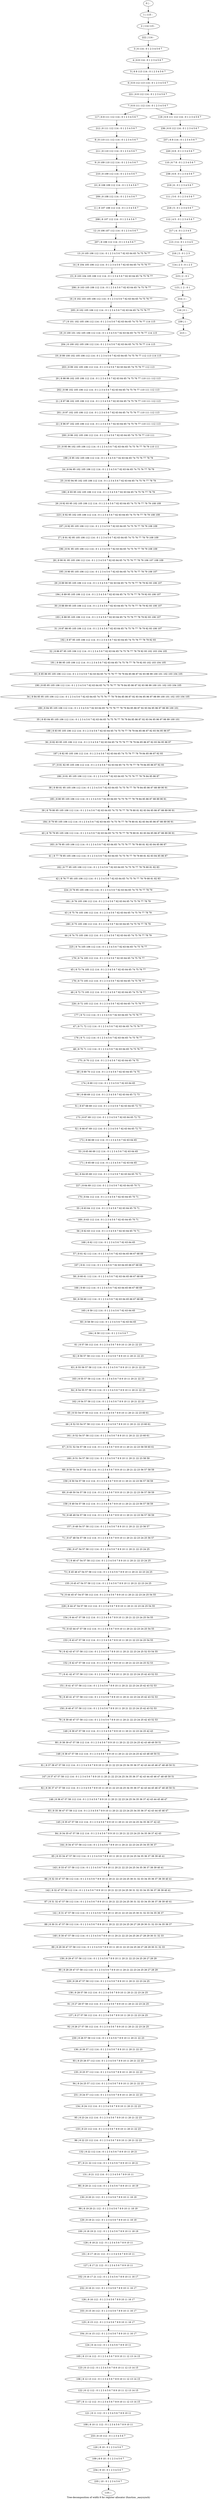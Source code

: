 digraph G {
graph [label="Tree-decomposition of width 8 for register allocator (function _easysynch)"]
0[label="0 | : "];
1[label="1 | 115 : "];
2[label="2 | 114 115 : "];
3[label="3 | 6 114 : 0 1 2 3 4 5 6 7 "];
4[label="4 | 6 8 114 : 0 1 2 3 4 5 6 7 "];
5[label="5 | 6 8 113 114 : 0 1 2 3 4 5 6 7 "];
6[label="6 | 6 8 112 113 114 : 0 1 2 3 4 5 6 7 "];
7[label="7 | 6 8 111 112 114 : 0 1 2 3 4 5 6 7 "];
8[label="8 | 8 110 111 112 114 : 0 1 2 3 4 5 6 7 "];
9[label="9 | 8 109 110 112 114 : 0 1 2 3 4 5 6 7 "];
10[label="10 | 8 108 109 112 114 : 0 1 2 3 4 5 6 7 "];
11[label="11 | 8 107 108 112 114 : 0 1 2 3 4 5 6 7 "];
12[label="12 | 8 106 107 112 114 : 0 1 2 3 4 5 6 7 "];
13[label="13 | 8 105 106 112 114 : 0 1 2 3 4 5 6 7 62 63 64 65 74 75 76 77 "];
14[label="14 | 8 104 105 106 112 114 : 0 1 2 3 4 5 6 7 62 63 64 65 74 75 76 77 "];
15[label="15 | 8 103 104 105 106 112 114 : 0 1 2 3 4 5 6 7 62 63 64 65 74 75 76 77 "];
16[label="16 | 8 102 103 105 106 112 114 : 0 1 2 3 4 5 6 7 62 63 64 65 74 75 76 77 "];
17[label="17 | 8 101 102 105 106 112 114 : 0 1 2 3 4 5 6 7 62 63 64 65 74 75 76 77 114 115 "];
18[label="18 | 8 100 101 102 105 106 112 114 : 0 1 2 3 4 5 6 7 62 63 64 65 74 75 76 77 114 115 "];
19[label="19 | 8 99 100 102 105 106 112 114 : 0 1 2 3 4 5 6 7 62 63 64 65 74 75 76 77 112 113 114 115 "];
20[label="20 | 8 98 99 102 105 106 112 114 : 0 1 2 3 4 5 6 7 62 63 64 65 74 75 76 77 110 111 112 113 "];
21[label="21 | 8 97 98 102 105 106 112 114 : 0 1 2 3 4 5 6 7 62 63 64 65 74 75 76 77 110 111 112 113 "];
22[label="22 | 8 96 97 102 105 106 112 114 : 0 1 2 3 4 5 6 7 62 63 64 65 74 75 76 77 110 111 112 113 "];
23[label="23 | 8 95 96 102 105 106 112 114 : 0 1 2 3 4 5 6 7 62 63 64 65 74 75 76 77 78 79 110 111 "];
24[label="24 | 8 94 95 102 105 106 112 114 : 0 1 2 3 4 5 6 7 62 63 64 65 74 75 76 77 78 79 "];
25[label="25 | 8 93 94 95 102 105 106 112 114 : 0 1 2 3 4 5 6 7 62 63 64 65 74 75 76 77 78 79 "];
26[label="26 | 8 92 93 95 102 105 106 112 114 : 0 1 2 3 4 5 6 7 62 63 64 65 74 75 76 77 78 79 108 109 "];
27[label="27 | 8 91 92 95 105 106 112 114 : 0 1 2 3 4 5 6 7 62 63 64 65 74 75 76 77 78 79 108 109 "];
28[label="28 | 8 90 91 95 105 106 112 114 : 0 1 2 3 4 5 6 7 62 63 64 65 74 75 76 77 78 79 106 107 108 109 "];
29[label="29 | 8 89 90 95 105 106 112 114 : 0 1 2 3 4 5 6 7 62 63 64 65 74 75 76 77 78 79 92 93 106 107 "];
30[label="30 | 8 88 89 95 105 106 112 114 : 0 1 2 3 4 5 6 7 62 63 64 65 74 75 76 77 78 79 92 93 106 107 "];
31[label="31 | 8 87 88 95 105 106 112 114 : 0 1 2 3 4 5 6 7 62 63 64 65 74 75 76 77 78 79 92 93 106 107 "];
32[label="32 | 8 86 87 95 105 106 112 114 : 0 1 2 3 4 5 6 7 62 63 64 65 74 75 76 77 78 79 92 93 102 103 104 105 "];
33[label="33 | 8 85 86 95 105 106 112 114 : 0 1 2 3 4 5 6 7 62 63 64 65 74 75 76 77 78 79 84 85 86 87 92 93 98 99 100 101 102 103 104 105 "];
34[label="34 | 8 84 85 95 105 106 112 114 : 0 1 2 3 4 5 6 7 62 63 64 65 74 75 76 77 78 79 84 85 86 87 92 93 94 95 96 97 98 99 100 101 102 103 104 105 "];
35[label="35 | 8 83 84 95 105 106 112 114 : 0 1 2 3 4 5 6 7 62 63 64 65 74 75 76 77 78 79 84 85 86 87 92 93 94 95 96 97 98 99 100 101 "];
36[label="36 | 8 82 83 95 105 106 112 114 : 0 1 2 3 4 5 6 7 62 63 64 65 74 75 76 77 78 79 84 85 86 87 92 93 94 95 96 97 "];
37[label="37 | 8 81 82 95 105 106 112 114 : 0 1 2 3 4 5 6 7 62 63 64 65 74 75 76 77 78 79 84 85 86 87 92 93 "];
38[label="38 | 8 80 81 95 105 106 112 114 : 0 1 2 3 4 5 6 7 62 63 64 65 74 75 76 77 78 79 84 85 86 87 88 89 90 91 "];
39[label="39 | 8 79 80 95 105 106 112 114 : 0 1 2 3 4 5 6 7 62 63 64 65 74 75 76 77 78 79 80 81 82 83 84 85 86 87 88 89 90 91 "];
40[label="40 | 8 78 79 95 105 106 112 114 : 0 1 2 3 4 5 6 7 62 63 64 65 74 75 76 77 78 79 80 81 82 83 84 85 86 87 88 89 90 91 "];
41[label="41 | 8 77 78 95 105 106 112 114 : 0 1 2 3 4 5 6 7 62 63 64 65 74 75 76 77 78 79 80 81 82 83 84 85 86 87 "];
42[label="42 | 8 76 77 95 105 106 112 114 : 0 1 2 3 4 5 6 7 62 63 64 65 74 75 76 77 78 79 80 81 82 83 "];
43[label="43 | 8 75 76 105 106 112 114 : 0 1 2 3 4 5 6 7 62 63 64 65 74 75 76 77 78 79 "];
44[label="44 | 8 74 75 105 106 112 114 : 0 1 2 3 4 5 6 7 62 63 64 65 74 75 76 77 78 79 "];
45[label="45 | 8 73 74 105 112 114 : 0 1 2 3 4 5 6 7 62 63 64 65 74 75 76 77 "];
46[label="46 | 8 72 73 105 112 114 : 0 1 2 3 4 5 6 7 62 63 64 65 74 75 76 77 "];
47[label="47 | 8 71 72 112 114 : 0 1 2 3 4 5 6 7 62 63 64 65 74 75 76 77 "];
48[label="48 | 8 70 71 112 114 : 0 1 2 3 4 5 6 7 62 63 64 65 74 75 76 77 "];
49[label="49 | 8 69 70 112 114 : 0 1 2 3 4 5 6 7 62 63 64 65 74 75 "];
50[label="50 | 8 68 69 112 114 : 0 1 2 3 4 5 6 7 62 63 64 65 72 73 "];
51[label="51 | 8 67 68 69 112 114 : 0 1 2 3 4 5 6 7 62 63 64 65 72 73 "];
52[label="52 | 8 66 67 69 112 114 : 0 1 2 3 4 5 6 7 62 63 64 65 72 73 "];
53[label="53 | 8 65 66 69 112 114 : 0 1 2 3 4 5 6 7 62 63 64 65 "];
54[label="54 | 8 64 65 69 112 114 : 0 1 2 3 4 5 6 7 62 63 64 65 70 71 "];
55[label="55 | 8 63 64 112 114 : 0 1 2 3 4 5 6 7 62 63 64 65 70 71 "];
56[label="56 | 8 62 63 112 114 : 0 1 2 3 4 5 6 7 62 63 64 65 70 71 "];
57[label="57 | 8 61 62 112 114 : 0 1 2 3 4 5 6 7 62 63 64 65 66 67 68 69 "];
58[label="58 | 8 60 61 112 114 : 0 1 2 3 4 5 6 7 62 63 64 65 66 67 68 69 "];
59[label="59 | 8 59 60 112 114 : 0 1 2 3 4 5 6 7 62 63 64 65 66 67 68 69 "];
60[label="60 | 8 58 59 112 114 : 0 1 2 3 4 5 6 7 62 63 64 65 "];
61[label="61 | 8 57 58 112 114 : 0 1 2 3 4 5 6 7 8 9 10 11 20 21 22 23 "];
62[label="62 | 8 56 57 58 112 114 : 0 1 2 3 4 5 6 7 8 9 10 11 20 21 22 23 "];
63[label="63 | 8 55 56 57 58 112 114 : 0 1 2 3 4 5 6 7 8 9 10 11 20 21 22 23 "];
64[label="64 | 8 54 55 57 58 112 114 : 0 1 2 3 4 5 6 7 8 9 10 11 20 21 22 23 "];
65[label="65 | 8 53 54 57 58 112 114 : 0 1 2 3 4 5 6 7 8 9 10 11 20 21 22 23 60 61 "];
66[label="66 | 8 52 53 54 57 58 112 114 : 0 1 2 3 4 5 6 7 8 9 10 11 20 21 22 23 60 61 "];
67[label="67 | 8 51 52 54 57 58 112 114 : 0 1 2 3 4 5 6 7 8 9 10 11 20 21 22 23 58 59 60 61 "];
68[label="68 | 8 50 51 54 57 58 112 114 : 0 1 2 3 4 5 6 7 8 9 10 11 20 21 22 23 56 57 58 59 "];
69[label="69 | 8 49 50 54 57 58 112 114 : 0 1 2 3 4 5 6 7 8 9 10 11 20 21 22 23 56 57 58 59 "];
70[label="70 | 8 48 49 54 57 58 112 114 : 0 1 2 3 4 5 6 7 8 9 10 11 20 21 22 23 56 57 58 59 "];
71[label="71 | 8 47 48 54 57 58 112 114 : 0 1 2 3 4 5 6 7 8 9 10 11 20 21 22 23 24 25 56 57 "];
72[label="72 | 8 46 47 54 57 58 112 114 : 0 1 2 3 4 5 6 7 8 9 10 11 20 21 22 23 24 25 "];
73[label="73 | 8 45 46 47 54 57 58 112 114 : 0 1 2 3 4 5 6 7 8 9 10 11 20 21 22 23 24 25 "];
74[label="74 | 8 44 45 47 54 57 58 112 114 : 0 1 2 3 4 5 6 7 8 9 10 11 20 21 22 23 24 25 54 55 "];
75[label="75 | 8 43 44 47 57 58 112 114 : 0 1 2 3 4 5 6 7 8 9 10 11 20 21 22 23 24 25 54 55 "];
76[label="76 | 8 42 43 47 57 58 112 114 : 0 1 2 3 4 5 6 7 8 9 10 11 20 21 22 23 24 25 52 53 54 55 "];
77[label="77 | 8 41 42 47 57 58 112 114 : 0 1 2 3 4 5 6 7 8 9 10 11 20 21 22 23 24 25 42 43 52 53 "];
78[label="78 | 8 40 41 47 57 58 112 114 : 0 1 2 3 4 5 6 7 8 9 10 11 20 21 22 23 24 25 42 43 52 53 "];
79[label="79 | 8 39 40 47 57 58 112 114 : 0 1 2 3 4 5 6 7 8 9 10 11 20 21 22 23 24 25 42 43 52 53 "];
80[label="80 | 8 38 39 47 57 58 112 114 : 0 1 2 3 4 5 6 7 8 9 10 11 20 21 22 23 24 25 42 43 48 49 50 51 "];
81[label="81 | 8 37 38 47 57 58 112 114 : 0 1 2 3 4 5 6 7 8 9 10 11 20 21 22 23 24 25 34 35 36 37 42 43 44 45 46 47 48 49 50 51 "];
82[label="82 | 8 36 37 47 57 58 112 114 : 0 1 2 3 4 5 6 7 8 9 10 11 20 21 22 23 24 25 34 35 36 37 42 43 44 45 46 47 48 49 50 51 "];
83[label="83 | 8 35 36 47 57 58 112 114 : 0 1 2 3 4 5 6 7 8 9 10 11 20 21 22 23 24 25 34 35 36 37 42 43 44 45 46 47 "];
84[label="84 | 8 34 35 47 57 58 112 114 : 0 1 2 3 4 5 6 7 8 9 10 11 20 21 22 23 24 25 34 35 36 37 42 43 "];
85[label="85 | 8 33 34 47 57 58 112 114 : 0 1 2 3 4 5 6 7 8 9 10 11 20 21 22 23 24 25 34 35 36 37 38 39 40 41 "];
86[label="86 | 8 32 33 47 57 58 112 114 : 0 1 2 3 4 5 6 7 8 9 10 11 20 21 22 23 24 25 30 31 32 33 34 35 36 37 38 39 40 41 "];
87[label="87 | 8 31 32 47 57 58 112 114 : 0 1 2 3 4 5 6 7 8 9 10 11 20 21 22 23 24 25 30 31 32 33 34 35 36 37 38 39 40 41 "];
88[label="88 | 8 30 31 47 57 58 112 114 : 0 1 2 3 4 5 6 7 8 9 10 11 20 21 22 23 24 25 26 27 28 29 30 31 32 33 34 35 36 37 "];
89[label="89 | 8 29 30 47 57 58 112 114 : 0 1 2 3 4 5 6 7 8 9 10 11 20 21 22 23 24 25 26 27 28 29 30 31 32 33 "];
90[label="90 | 8 28 29 47 57 58 112 114 : 0 1 2 3 4 5 6 7 8 9 10 11 20 21 22 23 24 25 26 27 28 29 "];
91[label="91 | 8 27 28 57 58 112 114 : 0 1 2 3 4 5 6 7 8 9 10 11 20 21 22 23 24 25 "];
92[label="92 | 8 26 27 57 58 112 114 : 0 1 2 3 4 5 6 7 8 9 10 11 20 21 22 23 24 25 "];
93[label="93 | 8 25 26 57 112 114 : 0 1 2 3 4 5 6 7 8 9 10 11 20 21 22 23 "];
94[label="94 | 8 24 25 57 112 114 : 0 1 2 3 4 5 6 7 8 9 10 11 20 21 22 23 "];
95[label="95 | 8 23 24 112 114 : 0 1 2 3 4 5 6 7 8 9 10 11 20 21 22 23 "];
96[label="96 | 8 22 23 112 114 : 0 1 2 3 4 5 6 7 8 9 10 11 20 21 22 23 "];
97[label="97 | 8 21 22 112 114 : 0 1 2 3 4 5 6 7 8 9 10 11 20 21 "];
98[label="98 | 8 20 21 112 114 : 0 1 2 3 4 5 6 7 8 9 10 11 18 19 "];
99[label="99 | 8 19 20 21 112 : 0 1 2 3 4 5 6 7 8 9 10 11 18 19 "];
100[label="100 | 8 18 19 21 112 : 0 1 2 3 4 5 6 7 8 9 10 11 18 19 "];
101[label="101 | 8 17 18 21 112 : 0 1 2 3 4 5 6 7 8 9 10 11 "];
102[label="102 | 8 16 17 21 112 : 0 1 2 3 4 5 6 7 8 9 10 11 16 17 "];
103[label="103 | 8 15 16 112 : 0 1 2 3 4 5 6 7 8 9 10 11 16 17 "];
104[label="104 | 8 14 15 112 : 0 1 2 3 4 5 6 7 8 9 10 11 16 17 "];
105[label="105 | 8 13 14 112 : 0 1 2 3 4 5 6 7 8 9 10 11 12 13 14 15 "];
106[label="106 | 8 12 13 112 : 0 1 2 3 4 5 6 7 8 9 10 11 12 13 14 15 "];
107[label="107 | 8 11 12 112 : 0 1 2 3 4 5 6 7 8 9 10 11 12 13 14 15 "];
108[label="108 | 8 10 11 112 : 0 1 2 3 4 5 6 7 8 9 10 11 "];
109[label="109 | 8 9 10 : 0 1 2 3 4 5 6 7 "];
110[label="110 | 6 7 8 : 0 1 2 3 4 5 6 7 "];
111[label="111 | 5 6 : 0 1 2 3 4 5 6 7 "];
112[label="112 | 4 5 : 0 1 2 3 4 5 6 7 "];
113[label="113 | 3 4 : 0 1 2 3 4 5 "];
114[label="114 | 2 3 : 0 1 2 3 "];
115[label="115 | 1 2 : 0 1 "];
116[label="116 | 0 1 : "];
117[label="117 | 6 8 111 112 114 : 0 1 2 3 4 5 6 7 "];
118[label="118 | 6 8 111 112 114 : 0 1 2 3 4 5 6 7 "];
119[label="119 | : "];
120[label="120 | 8 10 : 0 1 2 3 4 5 6 7 "];
121[label="121 | 8 11 112 : 0 1 2 3 4 5 6 7 8 9 10 11 "];
122[label="122 | 8 12 112 : 0 1 2 3 4 5 6 7 8 9 10 11 12 13 14 15 "];
123[label="123 | 8 13 112 : 0 1 2 3 4 5 6 7 8 9 10 11 12 13 14 15 "];
124[label="124 | 8 14 112 : 0 1 2 3 4 5 6 7 8 9 10 11 "];
125[label="125 | 8 15 112 : 0 1 2 3 4 5 6 7 8 9 10 11 16 17 "];
126[label="126 | 8 16 112 : 0 1 2 3 4 5 6 7 8 9 10 11 16 17 "];
127[label="127 | 8 17 21 112 : 0 1 2 3 4 5 6 7 8 9 10 11 "];
128[label="128 | 8 18 21 112 : 0 1 2 3 4 5 6 7 8 9 10 11 "];
129[label="129 | 8 19 21 112 : 0 1 2 3 4 5 6 7 8 9 10 11 18 19 "];
130[label="130 | 8 20 21 112 : 0 1 2 3 4 5 6 7 8 9 10 11 18 19 "];
131[label="131 | 8 21 112 114 : 0 1 2 3 4 5 6 7 8 9 10 11 "];
132[label="132 | 8 22 112 114 : 0 1 2 3 4 5 6 7 8 9 10 11 20 21 "];
133[label="133 | 8 23 112 114 : 0 1 2 3 4 5 6 7 8 9 10 11 20 21 22 23 "];
134[label="134 | 8 24 112 114 : 0 1 2 3 4 5 6 7 8 9 10 11 20 21 22 23 "];
135[label="135 | 8 25 57 112 114 : 0 1 2 3 4 5 6 7 8 9 10 11 20 21 22 23 "];
136[label="136 | 8 26 57 112 114 : 0 1 2 3 4 5 6 7 8 9 10 11 20 21 22 23 "];
137[label="137 | 8 27 57 58 112 114 : 0 1 2 3 4 5 6 7 8 9 10 11 20 21 22 23 24 25 "];
138[label="138 | 8 28 57 58 112 114 : 0 1 2 3 4 5 6 7 8 9 10 11 20 21 22 23 24 25 "];
139[label="139 | 8 29 47 57 58 112 114 : 0 1 2 3 4 5 6 7 8 9 10 11 20 21 22 23 24 25 26 27 28 29 "];
140[label="140 | 8 30 47 57 58 112 114 : 0 1 2 3 4 5 6 7 8 9 10 11 20 21 22 23 24 25 26 27 28 29 30 31 32 33 "];
141[label="141 | 8 31 47 57 58 112 114 : 0 1 2 3 4 5 6 7 8 9 10 11 20 21 22 23 24 25 30 31 32 33 34 35 36 37 "];
142[label="142 | 8 32 47 57 58 112 114 : 0 1 2 3 4 5 6 7 8 9 10 11 20 21 22 23 24 25 30 31 32 33 34 35 36 37 38 39 40 41 "];
143[label="143 | 8 33 47 57 58 112 114 : 0 1 2 3 4 5 6 7 8 9 10 11 20 21 22 23 24 25 34 35 36 37 38 39 40 41 "];
144[label="144 | 8 34 47 57 58 112 114 : 0 1 2 3 4 5 6 7 8 9 10 11 20 21 22 23 24 25 34 35 36 37 "];
145[label="145 | 8 35 47 57 58 112 114 : 0 1 2 3 4 5 6 7 8 9 10 11 20 21 22 23 24 25 34 35 36 37 42 43 "];
146[label="146 | 8 36 47 57 58 112 114 : 0 1 2 3 4 5 6 7 8 9 10 11 20 21 22 23 24 25 34 35 36 37 42 43 44 45 46 47 "];
147[label="147 | 8 37 47 57 58 112 114 : 0 1 2 3 4 5 6 7 8 9 10 11 20 21 22 23 24 25 34 35 36 37 42 43 44 45 46 47 48 49 50 51 "];
148[label="148 | 8 38 47 57 58 112 114 : 0 1 2 3 4 5 6 7 8 9 10 11 20 21 22 23 24 25 42 43 48 49 50 51 "];
149[label="149 | 8 39 47 57 58 112 114 : 0 1 2 3 4 5 6 7 8 9 10 11 20 21 22 23 24 25 42 43 "];
150[label="150 | 8 40 47 57 58 112 114 : 0 1 2 3 4 5 6 7 8 9 10 11 20 21 22 23 24 25 42 43 52 53 "];
151[label="151 | 8 41 47 57 58 112 114 : 0 1 2 3 4 5 6 7 8 9 10 11 20 21 22 23 24 25 42 43 52 53 "];
152[label="152 | 8 42 47 57 58 112 114 : 0 1 2 3 4 5 6 7 8 9 10 11 20 21 22 23 24 25 52 53 "];
153[label="153 | 8 43 47 57 58 112 114 : 0 1 2 3 4 5 6 7 8 9 10 11 20 21 22 23 24 25 54 55 "];
154[label="154 | 8 44 47 57 58 112 114 : 0 1 2 3 4 5 6 7 8 9 10 11 20 21 22 23 24 25 54 55 "];
155[label="155 | 8 45 47 54 57 58 112 114 : 0 1 2 3 4 5 6 7 8 9 10 11 20 21 22 23 24 25 "];
156[label="156 | 8 47 54 57 58 112 114 : 0 1 2 3 4 5 6 7 8 9 10 11 20 21 22 23 24 25 "];
157[label="157 | 8 48 54 57 58 112 114 : 0 1 2 3 4 5 6 7 8 9 10 11 20 21 22 23 56 57 "];
158[label="158 | 8 49 54 57 58 112 114 : 0 1 2 3 4 5 6 7 8 9 10 11 20 21 22 23 56 57 58 59 "];
159[label="159 | 8 50 54 57 58 112 114 : 0 1 2 3 4 5 6 7 8 9 10 11 20 21 22 23 56 57 58 59 "];
160[label="160 | 8 51 54 57 58 112 114 : 0 1 2 3 4 5 6 7 8 9 10 11 20 21 22 23 58 59 "];
161[label="161 | 8 52 54 57 58 112 114 : 0 1 2 3 4 5 6 7 8 9 10 11 20 21 22 23 60 61 "];
162[label="162 | 8 54 57 58 112 114 : 0 1 2 3 4 5 6 7 8 9 10 11 20 21 22 23 "];
163[label="163 | 8 55 57 58 112 114 : 0 1 2 3 4 5 6 7 8 9 10 11 20 21 22 23 "];
164[label="164 | 8 58 112 114 : 0 1 2 3 4 5 6 7 "];
165[label="165 | 8 59 112 114 : 0 1 2 3 4 5 6 7 62 63 64 65 "];
166[label="166 | 8 60 112 114 : 0 1 2 3 4 5 6 7 62 63 64 65 66 67 68 69 "];
167[label="167 | 8 61 112 114 : 0 1 2 3 4 5 6 7 62 63 64 65 66 67 68 69 "];
168[label="168 | 8 62 112 114 : 0 1 2 3 4 5 6 7 62 63 64 65 "];
169[label="169 | 8 63 112 114 : 0 1 2 3 4 5 6 7 62 63 64 65 70 71 "];
170[label="170 | 8 64 112 114 : 0 1 2 3 4 5 6 7 62 63 64 65 70 71 "];
171[label="171 | 8 65 69 112 114 : 0 1 2 3 4 5 6 7 62 63 64 65 "];
172[label="172 | 8 66 69 112 114 : 0 1 2 3 4 5 6 7 62 63 64 65 "];
173[label="173 | 8 67 69 112 114 : 0 1 2 3 4 5 6 7 62 63 64 65 72 73 "];
174[label="174 | 8 69 112 114 : 0 1 2 3 4 5 6 7 62 63 64 65 "];
175[label="175 | 8 70 112 114 : 0 1 2 3 4 5 6 7 62 63 64 65 74 75 "];
176[label="176 | 8 71 112 114 : 0 1 2 3 4 5 6 7 62 63 64 65 74 75 76 77 "];
177[label="177 | 8 72 112 114 : 0 1 2 3 4 5 6 7 62 63 64 65 74 75 76 77 "];
178[label="178 | 8 73 105 112 114 : 0 1 2 3 4 5 6 7 62 63 64 65 74 75 76 77 "];
179[label="179 | 8 74 105 112 114 : 0 1 2 3 4 5 6 7 62 63 64 65 74 75 76 77 "];
180[label="180 | 8 75 105 106 112 114 : 0 1 2 3 4 5 6 7 62 63 64 65 74 75 76 77 78 79 "];
181[label="181 | 8 76 105 106 112 114 : 0 1 2 3 4 5 6 7 62 63 64 65 74 75 76 77 78 79 "];
182[label="182 | 8 77 95 105 106 112 114 : 0 1 2 3 4 5 6 7 62 63 64 65 74 75 76 77 78 79 80 81 82 83 "];
183[label="183 | 8 78 95 105 106 112 114 : 0 1 2 3 4 5 6 7 62 63 64 65 74 75 76 77 78 79 80 81 82 83 84 85 86 87 "];
184[label="184 | 8 79 95 105 106 112 114 : 0 1 2 3 4 5 6 7 62 63 64 65 74 75 76 77 78 79 80 81 82 83 84 85 86 87 88 89 90 91 "];
185[label="185 | 8 80 95 105 106 112 114 : 0 1 2 3 4 5 6 7 62 63 64 65 74 75 76 77 78 79 84 85 86 87 88 89 90 91 "];
186[label="186 | 8 81 95 105 106 112 114 : 0 1 2 3 4 5 6 7 62 63 64 65 74 75 76 77 78 79 84 85 86 87 "];
187[label="187 | 8 82 95 105 106 112 114 : 0 1 2 3 4 5 6 7 62 63 64 65 74 75 76 77 78 79 84 85 86 87 92 93 "];
188[label="188 | 8 83 95 105 106 112 114 : 0 1 2 3 4 5 6 7 62 63 64 65 74 75 76 77 78 79 84 85 86 87 92 93 94 95 96 97 "];
189[label="189 | 8 84 95 105 106 112 114 : 0 1 2 3 4 5 6 7 62 63 64 65 74 75 76 77 78 79 84 85 86 87 92 93 94 95 96 97 98 99 100 101 "];
190[label="190 | 8 85 95 105 106 112 114 : 0 1 2 3 4 5 6 7 62 63 64 65 74 75 76 77 78 79 84 85 86 87 92 93 98 99 100 101 102 103 104 105 "];
191[label="191 | 8 86 95 105 106 112 114 : 0 1 2 3 4 5 6 7 62 63 64 65 74 75 76 77 78 79 92 93 102 103 104 105 "];
192[label="192 | 8 87 95 105 106 112 114 : 0 1 2 3 4 5 6 7 62 63 64 65 74 75 76 77 78 79 92 93 "];
193[label="193 | 8 88 95 105 106 112 114 : 0 1 2 3 4 5 6 7 62 63 64 65 74 75 76 77 78 79 92 93 106 107 "];
194[label="194 | 8 89 95 105 106 112 114 : 0 1 2 3 4 5 6 7 62 63 64 65 74 75 76 77 78 79 92 93 106 107 "];
195[label="195 | 8 90 95 105 106 112 114 : 0 1 2 3 4 5 6 7 62 63 64 65 74 75 76 77 78 79 106 107 "];
196[label="196 | 8 91 95 105 106 112 114 : 0 1 2 3 4 5 6 7 62 63 64 65 74 75 76 77 78 79 108 109 "];
197[label="197 | 8 92 95 105 106 112 114 : 0 1 2 3 4 5 6 7 62 63 64 65 74 75 76 77 78 79 108 109 "];
198[label="198 | 8 93 95 102 105 106 112 114 : 0 1 2 3 4 5 6 7 62 63 64 65 74 75 76 77 78 79 "];
199[label="199 | 8 95 102 105 106 112 114 : 0 1 2 3 4 5 6 7 62 63 64 65 74 75 76 77 78 79 "];
200[label="200 | 8 96 102 105 106 112 114 : 0 1 2 3 4 5 6 7 62 63 64 65 74 75 76 77 110 111 "];
201[label="201 | 8 97 102 105 106 112 114 : 0 1 2 3 4 5 6 7 62 63 64 65 74 75 76 77 110 111 112 113 "];
202[label="202 | 8 98 102 105 106 112 114 : 0 1 2 3 4 5 6 7 62 63 64 65 74 75 76 77 110 111 112 113 "];
203[label="203 | 8 99 102 105 106 112 114 : 0 1 2 3 4 5 6 7 62 63 64 65 74 75 76 77 112 113 "];
204[label="204 | 8 100 102 105 106 112 114 : 0 1 2 3 4 5 6 7 62 63 64 65 74 75 76 77 114 115 "];
205[label="205 | 8 102 105 106 112 114 : 0 1 2 3 4 5 6 7 62 63 64 65 74 75 76 77 "];
206[label="206 | 8 103 105 106 112 114 : 0 1 2 3 4 5 6 7 62 63 64 65 74 75 76 77 "];
207[label="207 | 8 106 112 114 : 0 1 2 3 4 5 6 7 "];
208[label="208 | 8 107 112 114 : 0 1 2 3 4 5 6 7 "];
209[label="209 | 8 108 112 114 : 0 1 2 3 4 5 6 7 "];
210[label="210 | 8 109 112 114 : 0 1 2 3 4 5 6 7 "];
211[label="211 | 8 110 112 114 : 0 1 2 3 4 5 6 7 "];
212[label="212 | 8 111 112 114 : 0 1 2 3 4 5 6 7 "];
213[label="213 | : "];
214[label="214 | 1 : "];
215[label="215 | 2 : 0 1 "];
216[label="216 | 3 : 0 1 2 3 "];
217[label="217 | 4 : 0 1 2 3 4 5 "];
218[label="218 | 5 : 0 1 2 3 4 5 6 7 "];
219[label="219 | 6 : 0 1 2 3 4 5 6 7 "];
220[label="220 | 6 8 : 0 1 2 3 4 5 6 7 "];
221[label="221 | 6 8 112 114 : 0 1 2 3 4 5 6 7 "];
222[label="222 | 114 : "];
223[label="223 | 8 92 95 102 105 106 112 114 : 0 1 2 3 4 5 6 7 62 63 64 65 74 75 76 77 78 79 108 109 "];
224[label="224 | 8 76 95 105 106 112 114 : 0 1 2 3 4 5 6 7 62 63 64 65 74 75 76 77 78 79 "];
225[label="225 | 8 74 105 106 112 114 : 0 1 2 3 4 5 6 7 62 63 64 65 74 75 76 77 "];
226[label="226 | 8 72 105 112 114 : 0 1 2 3 4 5 6 7 62 63 64 65 74 75 76 77 "];
227[label="227 | 8 64 69 112 114 : 0 1 2 3 4 5 6 7 62 63 64 65 70 71 "];
228[label="228 | 8 44 47 54 57 58 112 114 : 0 1 2 3 4 5 6 7 8 9 10 11 20 21 22 23 24 25 54 55 "];
229[label="229 | 8 28 47 57 58 112 114 : 0 1 2 3 4 5 6 7 8 9 10 11 20 21 22 23 24 25 "];
230[label="230 | 8 26 57 58 112 114 : 0 1 2 3 4 5 6 7 8 9 10 11 20 21 22 23 "];
231[label="231 | 8 24 57 112 114 : 0 1 2 3 4 5 6 7 8 9 10 11 20 21 22 23 "];
232[label="232 | 8 16 21 112 : 0 1 2 3 4 5 6 7 8 9 10 11 16 17 "];
233[label="233 | 8 10 112 : 0 1 2 3 4 5 6 7 "];
234[label="234 | 9 10 : 0 1 2 3 4 5 6 7 "];
235[label="235 | 10 : 0 1 2 3 4 5 6 7 "];
236[label="236 | 6 8 112 114 : 0 1 2 3 4 5 6 7 "];
237[label="237 | 6 8 114 : 0 1 2 3 4 5 6 7 "];
238[label="238 | 6 8 : 0 1 2 3 4 5 6 7 "];
239[label="239 | 1 : "];
0->1 ;
1->2 ;
3->4 ;
4->5 ;
5->6 ;
13->14 ;
14->15 ;
17->18 ;
24->25 ;
50->51 ;
61->62 ;
62->63 ;
65->66 ;
72->73 ;
7->117 ;
7->118 ;
120->109 ;
121->108 ;
107->121 ;
122->107 ;
106->122 ;
123->106 ;
105->123 ;
124->105 ;
104->124 ;
125->104 ;
103->125 ;
126->103 ;
127->102 ;
101->127 ;
128->101 ;
100->128 ;
129->100 ;
99->129 ;
130->99 ;
98->130 ;
131->98 ;
97->131 ;
132->97 ;
96->132 ;
133->96 ;
95->133 ;
134->95 ;
135->94 ;
93->135 ;
136->93 ;
137->92 ;
91->137 ;
138->91 ;
139->90 ;
89->139 ;
140->89 ;
88->140 ;
141->88 ;
87->141 ;
142->87 ;
86->142 ;
143->86 ;
85->143 ;
144->85 ;
84->144 ;
145->84 ;
83->145 ;
146->83 ;
82->146 ;
147->82 ;
81->147 ;
148->81 ;
80->148 ;
149->80 ;
79->149 ;
150->79 ;
78->150 ;
151->78 ;
77->151 ;
152->77 ;
76->152 ;
153->76 ;
75->153 ;
154->75 ;
155->74 ;
73->155 ;
156->72 ;
71->156 ;
157->71 ;
70->157 ;
158->70 ;
69->158 ;
159->69 ;
68->159 ;
160->68 ;
67->160 ;
161->67 ;
66->161 ;
162->65 ;
64->162 ;
163->64 ;
63->163 ;
164->61 ;
60->164 ;
165->60 ;
59->165 ;
166->59 ;
58->166 ;
167->58 ;
57->167 ;
168->57 ;
56->168 ;
169->56 ;
55->169 ;
170->55 ;
171->54 ;
53->171 ;
172->53 ;
52->172 ;
173->52 ;
51->173 ;
174->50 ;
49->174 ;
175->49 ;
48->175 ;
176->48 ;
47->176 ;
177->47 ;
178->46 ;
45->178 ;
179->45 ;
180->44 ;
43->180 ;
181->43 ;
182->42 ;
41->182 ;
183->41 ;
40->183 ;
184->40 ;
39->184 ;
185->39 ;
38->185 ;
186->38 ;
37->186 ;
187->37 ;
36->187 ;
188->36 ;
35->188 ;
189->35 ;
34->189 ;
190->34 ;
33->190 ;
191->33 ;
32->191 ;
192->32 ;
31->192 ;
193->31 ;
30->193 ;
194->30 ;
29->194 ;
195->29 ;
28->195 ;
196->28 ;
27->196 ;
197->27 ;
198->26 ;
25->198 ;
199->24 ;
23->199 ;
200->23 ;
22->200 ;
201->22 ;
21->201 ;
202->21 ;
20->202 ;
203->20 ;
19->203 ;
204->19 ;
18->204 ;
205->17 ;
16->205 ;
206->16 ;
15->206 ;
207->13 ;
12->207 ;
208->12 ;
11->208 ;
209->11 ;
10->209 ;
210->10 ;
9->210 ;
211->9 ;
8->211 ;
212->8 ;
117->212 ;
214->116 ;
115->214 ;
215->115 ;
114->215 ;
216->114 ;
113->216 ;
217->113 ;
112->217 ;
218->112 ;
111->218 ;
219->111 ;
220->110 ;
221->7 ;
6->221 ;
222->3 ;
2->222 ;
223->197 ;
26->223 ;
224->181 ;
42->224 ;
225->179 ;
44->225 ;
226->177 ;
46->226 ;
227->170 ;
54->227 ;
228->154 ;
74->228 ;
229->138 ;
90->229 ;
230->136 ;
92->230 ;
231->134 ;
94->231 ;
232->126 ;
102->232 ;
233->120 ;
108->233 ;
109->234 ;
235->119 ;
234->235 ;
118->236 ;
237->220 ;
236->237 ;
238->219 ;
110->238 ;
239->213 ;
116->239 ;
}
